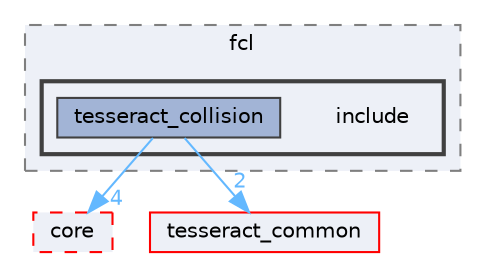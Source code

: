 digraph "tesseract_collision/fcl/include"
{
 // LATEX_PDF_SIZE
  bgcolor="transparent";
  edge [fontname=Helvetica,fontsize=10,labelfontname=Helvetica,labelfontsize=10];
  node [fontname=Helvetica,fontsize=10,shape=box,height=0.2,width=0.4];
  compound=true
  subgraph clusterdir_a516f7df1f21978c60785d4c91e5ac82 {
    graph [ bgcolor="#edf0f7", pencolor="grey50", label="fcl", fontname=Helvetica,fontsize=10 style="filled,dashed", URL="dir_a516f7df1f21978c60785d4c91e5ac82.html",tooltip=""]
  subgraph clusterdir_6dbd9690ad10c28e88f001a2b8d99d11 {
    graph [ bgcolor="#edf0f7", pencolor="grey25", label="", fontname=Helvetica,fontsize=10 style="filled,bold", URL="dir_6dbd9690ad10c28e88f001a2b8d99d11.html",tooltip=""]
    dir_6dbd9690ad10c28e88f001a2b8d99d11 [shape=plaintext, label="include"];
  dir_9266984c7323b0db6a56446c8e9d129e [label="tesseract_collision", fillcolor="#a2b4d6", color="grey25", style="filled", URL="dir_9266984c7323b0db6a56446c8e9d129e.html",tooltip=""];
  }
  }
  dir_3cc4793d26fe710183f6534c88691bb7 [label="core", fillcolor="#edf0f7", color="red", style="filled,dashed", URL="dir_3cc4793d26fe710183f6534c88691bb7.html",tooltip=""];
  dir_8430b83f3af685b4c96d298a32e9aa37 [label="tesseract_common", fillcolor="#edf0f7", color="red", style="filled", URL="dir_8430b83f3af685b4c96d298a32e9aa37.html",tooltip=""];
  dir_9266984c7323b0db6a56446c8e9d129e->dir_3cc4793d26fe710183f6534c88691bb7 [headlabel="4", labeldistance=1.5 headhref="dir_000073_000007.html" color="steelblue1" fontcolor="steelblue1"];
  dir_9266984c7323b0db6a56446c8e9d129e->dir_8430b83f3af685b4c96d298a32e9aa37 [headlabel="2", labeldistance=1.5 headhref="dir_000073_000075.html" color="steelblue1" fontcolor="steelblue1"];
}
